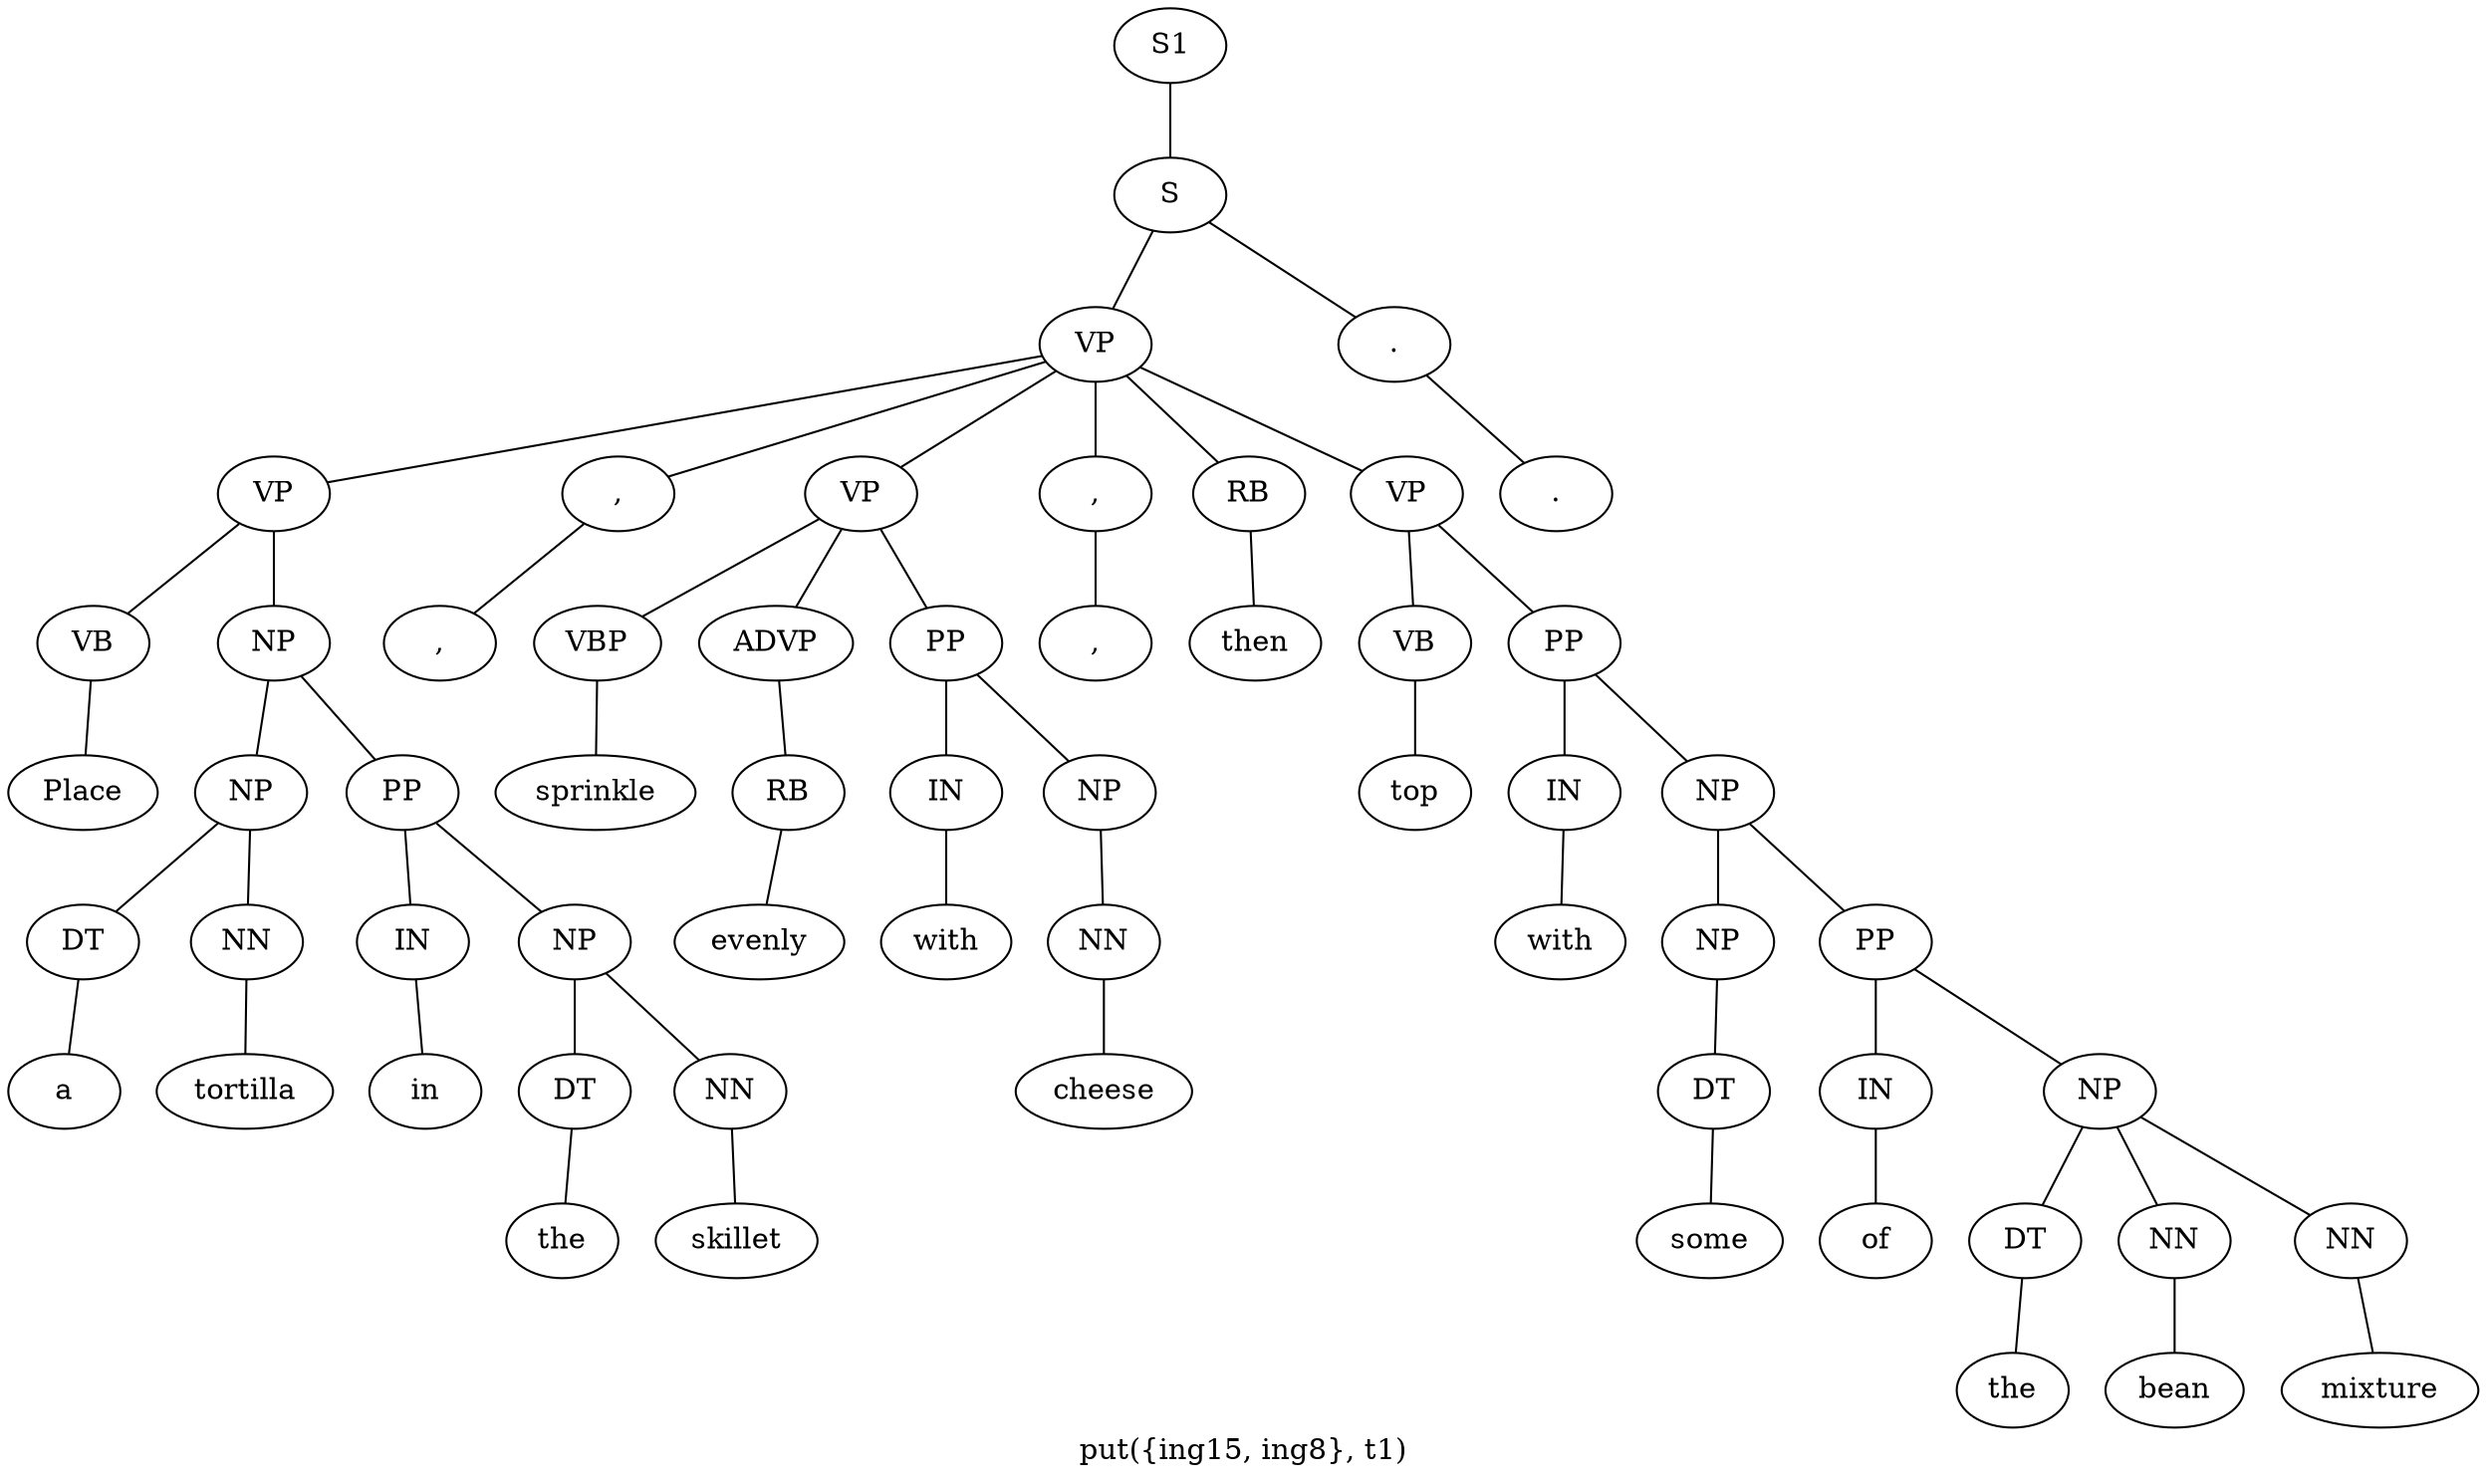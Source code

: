 graph SyntaxGraph {
	label = "put({ing15, ing8}, t1)";
	Node0 [label="S1"];
	Node1 [label="S"];
	Node2 [label="VP"];
	Node3 [label="VP"];
	Node4 [label="VB"];
	Node5 [label="Place"];
	Node6 [label="NP"];
	Node7 [label="NP"];
	Node8 [label="DT"];
	Node9 [label="a"];
	Node10 [label="NN"];
	Node11 [label="tortilla"];
	Node12 [label="PP"];
	Node13 [label="IN"];
	Node14 [label="in"];
	Node15 [label="NP"];
	Node16 [label="DT"];
	Node17 [label="the"];
	Node18 [label="NN"];
	Node19 [label="skillet"];
	Node20 [label=","];
	Node21 [label=","];
	Node22 [label="VP"];
	Node23 [label="VBP"];
	Node24 [label="sprinkle"];
	Node25 [label="ADVP"];
	Node26 [label="RB"];
	Node27 [label="evenly"];
	Node28 [label="PP"];
	Node29 [label="IN"];
	Node30 [label="with"];
	Node31 [label="NP"];
	Node32 [label="NN"];
	Node33 [label="cheese"];
	Node34 [label=","];
	Node35 [label=","];
	Node36 [label="RB"];
	Node37 [label="then"];
	Node38 [label="VP"];
	Node39 [label="VB"];
	Node40 [label="top"];
	Node41 [label="PP"];
	Node42 [label="IN"];
	Node43 [label="with"];
	Node44 [label="NP"];
	Node45 [label="NP"];
	Node46 [label="DT"];
	Node47 [label="some"];
	Node48 [label="PP"];
	Node49 [label="IN"];
	Node50 [label="of"];
	Node51 [label="NP"];
	Node52 [label="DT"];
	Node53 [label="the"];
	Node54 [label="NN"];
	Node55 [label="bean"];
	Node56 [label="NN"];
	Node57 [label="mixture"];
	Node58 [label="."];
	Node59 [label="."];

	Node0 -- Node1;
	Node1 -- Node2;
	Node1 -- Node58;
	Node2 -- Node3;
	Node2 -- Node20;
	Node2 -- Node22;
	Node2 -- Node34;
	Node2 -- Node36;
	Node2 -- Node38;
	Node3 -- Node4;
	Node3 -- Node6;
	Node4 -- Node5;
	Node6 -- Node7;
	Node6 -- Node12;
	Node7 -- Node8;
	Node7 -- Node10;
	Node8 -- Node9;
	Node10 -- Node11;
	Node12 -- Node13;
	Node12 -- Node15;
	Node13 -- Node14;
	Node15 -- Node16;
	Node15 -- Node18;
	Node16 -- Node17;
	Node18 -- Node19;
	Node20 -- Node21;
	Node22 -- Node23;
	Node22 -- Node25;
	Node22 -- Node28;
	Node23 -- Node24;
	Node25 -- Node26;
	Node26 -- Node27;
	Node28 -- Node29;
	Node28 -- Node31;
	Node29 -- Node30;
	Node31 -- Node32;
	Node32 -- Node33;
	Node34 -- Node35;
	Node36 -- Node37;
	Node38 -- Node39;
	Node38 -- Node41;
	Node39 -- Node40;
	Node41 -- Node42;
	Node41 -- Node44;
	Node42 -- Node43;
	Node44 -- Node45;
	Node44 -- Node48;
	Node45 -- Node46;
	Node46 -- Node47;
	Node48 -- Node49;
	Node48 -- Node51;
	Node49 -- Node50;
	Node51 -- Node52;
	Node51 -- Node54;
	Node51 -- Node56;
	Node52 -- Node53;
	Node54 -- Node55;
	Node56 -- Node57;
	Node58 -- Node59;
}
